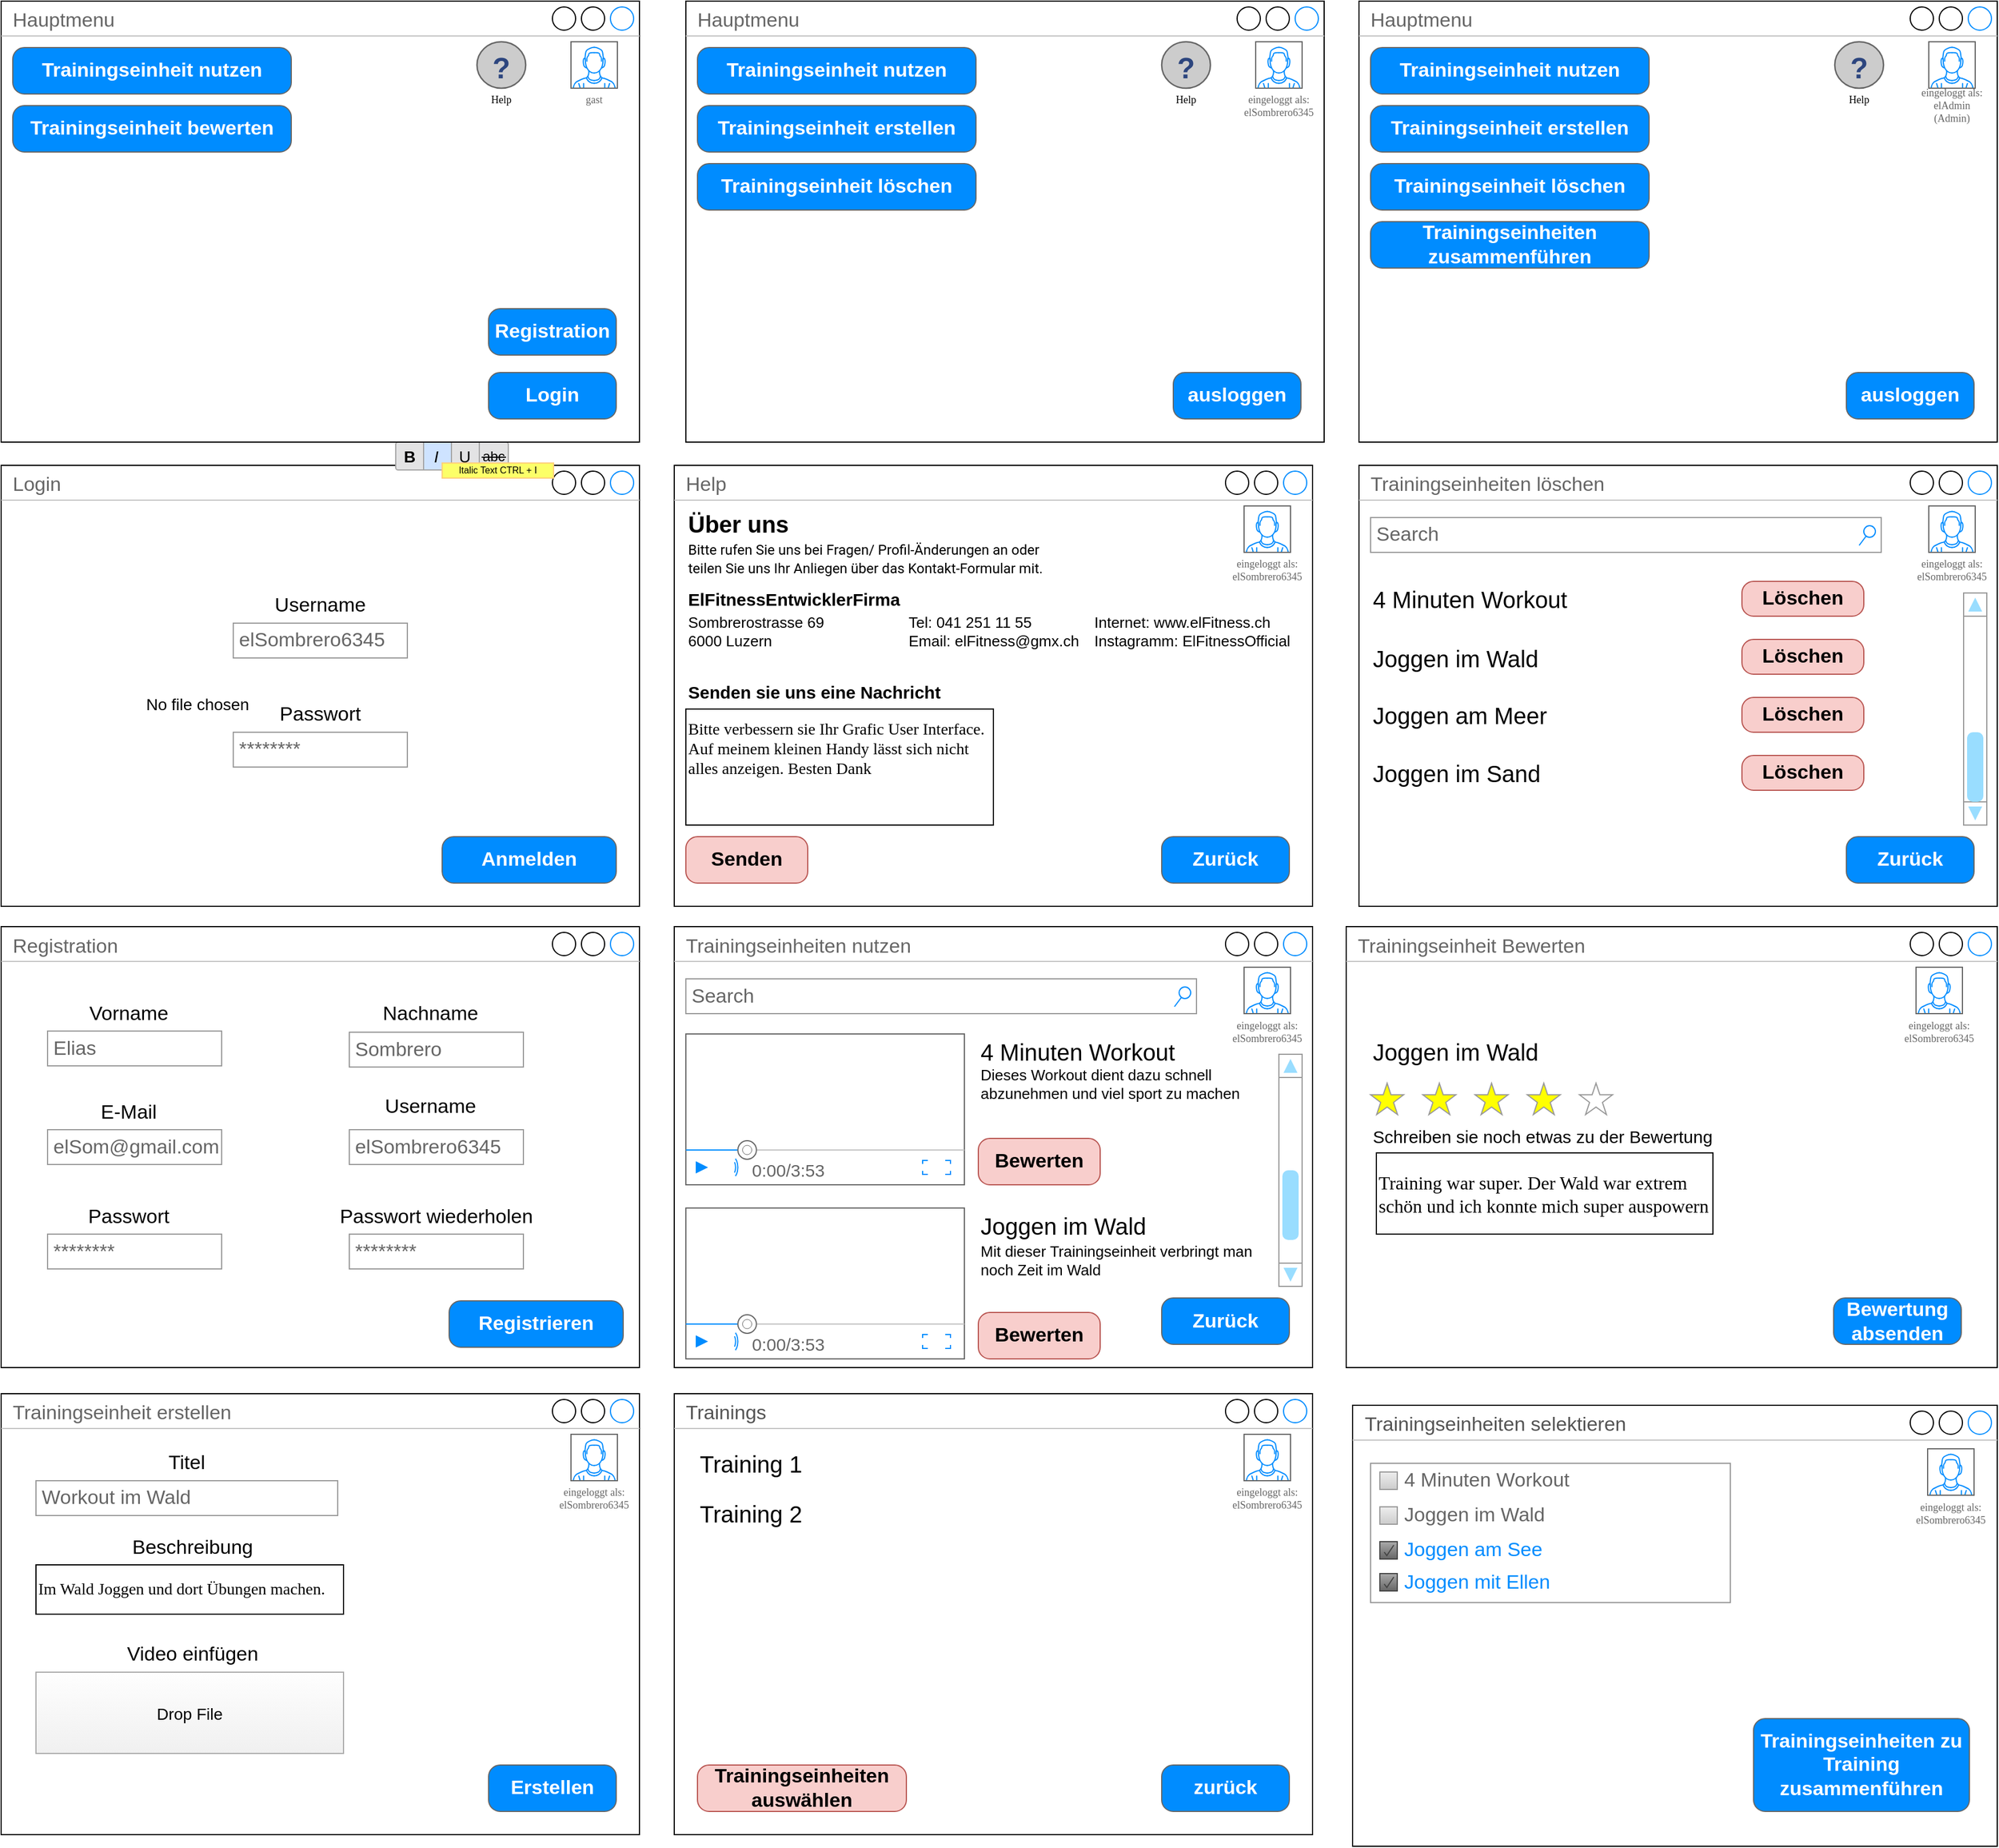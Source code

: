 <mxfile version="20.4.1" type="github">
  <diagram id="C5RBs43oDa-KdzZeNtuy" name="Page-1">
    <mxGraphModel dx="1673" dy="2103" grid="1" gridSize="10" guides="1" tooltips="1" connect="1" arrows="1" fold="1" page="1" pageScale="1" pageWidth="827" pageHeight="1169" math="0" shadow="0">
      <root>
        <mxCell id="WIyWlLk6GJQsqaUBKTNV-0" />
        <mxCell id="WIyWlLk6GJQsqaUBKTNV-1" parent="WIyWlLk6GJQsqaUBKTNV-0" />
        <mxCell id="7VaO58yIEFrL6GdO1eUj-7" value="Hauptmenu" style="strokeWidth=1;shadow=0;dashed=0;align=center;html=1;shape=mxgraph.mockup.containers.window;align=left;verticalAlign=top;spacingLeft=8;strokeColor2=#008cff;strokeColor3=#c4c4c4;fontColor=#666666;mainText=;fontSize=17;labelBackgroundColor=none;" parent="WIyWlLk6GJQsqaUBKTNV-1" vertex="1">
          <mxGeometry x="690" y="-1150" width="550" height="380" as="geometry" />
        </mxCell>
        <mxCell id="7VaO58yIEFrL6GdO1eUj-10" value="ausloggen" style="strokeWidth=1;shadow=0;dashed=0;align=center;html=1;shape=mxgraph.mockup.buttons.button;strokeColor=#666666;fontColor=#ffffff;mainText=;buttonStyle=round;fontSize=17;fontStyle=1;fillColor=#008cff;whiteSpace=wrap;" parent="WIyWlLk6GJQsqaUBKTNV-1" vertex="1">
          <mxGeometry x="1110" y="-830" width="110" height="40" as="geometry" />
        </mxCell>
        <mxCell id="7VaO58yIEFrL6GdO1eUj-12" value="Login" style="strokeWidth=1;shadow=0;dashed=0;align=center;html=1;shape=mxgraph.mockup.containers.window;align=left;verticalAlign=top;spacingLeft=8;strokeColor2=#008cff;strokeColor3=#c4c4c4;fontColor=#666666;mainText=;fontSize=17;labelBackgroundColor=none;" parent="WIyWlLk6GJQsqaUBKTNV-1" vertex="1">
          <mxGeometry x="100" y="-750" width="550" height="380" as="geometry" />
        </mxCell>
        <mxCell id="7VaO58yIEFrL6GdO1eUj-13" value="********" style="strokeWidth=1;shadow=0;dashed=0;align=center;html=1;shape=mxgraph.mockup.forms.pwField;strokeColor=#999999;mainText=;align=left;fontColor=#666666;fontSize=17;spacingLeft=3;" parent="WIyWlLk6GJQsqaUBKTNV-1" vertex="1">
          <mxGeometry x="300" y="-520" width="150" height="30" as="geometry" />
        </mxCell>
        <mxCell id="7VaO58yIEFrL6GdO1eUj-14" value="Anmelden" style="strokeWidth=1;shadow=0;dashed=0;align=center;html=1;shape=mxgraph.mockup.buttons.button;strokeColor=#666666;fontColor=#ffffff;mainText=;buttonStyle=round;fontSize=17;fontStyle=1;fillColor=#008cff;whiteSpace=wrap;" parent="WIyWlLk6GJQsqaUBKTNV-1" vertex="1">
          <mxGeometry x="480" y="-430" width="150" height="40" as="geometry" />
        </mxCell>
        <mxCell id="7VaO58yIEFrL6GdO1eUj-15" value="elSombrero6345" style="strokeWidth=1;shadow=0;dashed=0;align=center;html=1;shape=mxgraph.mockup.forms.pwField;strokeColor=#999999;mainText=;align=left;fontColor=#666666;fontSize=17;spacingLeft=3;" parent="WIyWlLk6GJQsqaUBKTNV-1" vertex="1">
          <mxGeometry x="300" y="-614" width="150" height="30" as="geometry" />
        </mxCell>
        <mxCell id="7VaO58yIEFrL6GdO1eUj-17" value="Username" style="text;html=1;strokeColor=none;fillColor=none;align=center;verticalAlign=middle;whiteSpace=wrap;rounded=0;labelBorderColor=none;fontSize=17;" parent="WIyWlLk6GJQsqaUBKTNV-1" vertex="1">
          <mxGeometry x="345" y="-644" width="60" height="30" as="geometry" />
        </mxCell>
        <mxCell id="7VaO58yIEFrL6GdO1eUj-18" value="Passwort" style="text;html=1;strokeColor=none;fillColor=none;align=center;verticalAlign=middle;whiteSpace=wrap;rounded=0;labelBorderColor=none;fontSize=17;" parent="WIyWlLk6GJQsqaUBKTNV-1" vertex="1">
          <mxGeometry x="345" y="-550" width="60" height="30" as="geometry" />
        </mxCell>
        <mxCell id="7VaO58yIEFrL6GdO1eUj-35" value="" style="verticalLabelPosition=bottom;shadow=0;dashed=0;align=center;html=1;verticalAlign=top;strokeWidth=1;shape=mxgraph.mockup.menus_and_buttons.font_style_selector_1;labelBackgroundColor=#0000FF;labelBorderColor=none;fontSize=17;fontColor=default;fillColor=default;" parent="WIyWlLk6GJQsqaUBKTNV-1" vertex="1">
          <mxGeometry x="440" y="-770" width="136" height="31" as="geometry" />
        </mxCell>
        <mxCell id="E5yHEnVOpl1G4EYSQThK-1" value="Registration" style="strokeWidth=1;shadow=0;dashed=0;align=center;html=1;shape=mxgraph.mockup.containers.window;align=left;verticalAlign=top;spacingLeft=8;strokeColor2=#008cff;strokeColor3=#c4c4c4;fontColor=#666666;mainText=;fontSize=17;labelBackgroundColor=none;" parent="WIyWlLk6GJQsqaUBKTNV-1" vertex="1">
          <mxGeometry x="100" y="-352.5" width="550" height="380" as="geometry" />
        </mxCell>
        <mxCell id="E5yHEnVOpl1G4EYSQThK-2" value="elSombrero6345" style="strokeWidth=1;shadow=0;dashed=0;align=center;html=1;shape=mxgraph.mockup.forms.pwField;strokeColor=#999999;mainText=;align=left;fontColor=#666666;fontSize=17;spacingLeft=3;" parent="WIyWlLk6GJQsqaUBKTNV-1" vertex="1">
          <mxGeometry x="400" y="-177.5" width="150" height="30" as="geometry" />
        </mxCell>
        <mxCell id="E5yHEnVOpl1G4EYSQThK-3" value="Username" style="text;html=1;strokeColor=none;fillColor=none;align=center;verticalAlign=middle;whiteSpace=wrap;rounded=0;labelBorderColor=none;fontSize=17;" parent="WIyWlLk6GJQsqaUBKTNV-1" vertex="1">
          <mxGeometry x="440" y="-212.5" width="60" height="30" as="geometry" />
        </mxCell>
        <mxCell id="E5yHEnVOpl1G4EYSQThK-4" value="Passwort" style="text;html=1;strokeColor=none;fillColor=none;align=center;verticalAlign=middle;whiteSpace=wrap;rounded=0;labelBorderColor=none;fontSize=17;" parent="WIyWlLk6GJQsqaUBKTNV-1" vertex="1">
          <mxGeometry x="180" y="-117.5" width="60" height="30" as="geometry" />
        </mxCell>
        <mxCell id="E5yHEnVOpl1G4EYSQThK-5" value="********" style="strokeWidth=1;shadow=0;dashed=0;align=center;html=1;shape=mxgraph.mockup.forms.pwField;strokeColor=#999999;mainText=;align=left;fontColor=#666666;fontSize=17;spacingLeft=3;" parent="WIyWlLk6GJQsqaUBKTNV-1" vertex="1">
          <mxGeometry x="400" y="-87.5" width="150" height="30" as="geometry" />
        </mxCell>
        <mxCell id="E5yHEnVOpl1G4EYSQThK-6" value="Passwort wiederholen" style="text;html=1;strokeColor=none;fillColor=none;align=center;verticalAlign=middle;whiteSpace=wrap;rounded=0;labelBorderColor=none;fontSize=17;" parent="WIyWlLk6GJQsqaUBKTNV-1" vertex="1">
          <mxGeometry x="390" y="-117.5" width="170" height="30" as="geometry" />
        </mxCell>
        <mxCell id="E5yHEnVOpl1G4EYSQThK-7" value="********" style="strokeWidth=1;shadow=0;dashed=0;align=center;html=1;shape=mxgraph.mockup.forms.pwField;strokeColor=#999999;mainText=;align=left;fontColor=#666666;fontSize=17;spacingLeft=3;" parent="WIyWlLk6GJQsqaUBKTNV-1" vertex="1">
          <mxGeometry x="140" y="-87.5" width="150" height="30" as="geometry" />
        </mxCell>
        <mxCell id="E5yHEnVOpl1G4EYSQThK-8" value="elSom@gmail.com" style="strokeWidth=1;shadow=0;dashed=0;align=center;html=1;shape=mxgraph.mockup.forms.pwField;strokeColor=#999999;mainText=;align=left;fontColor=#666666;fontSize=17;spacingLeft=3;" parent="WIyWlLk6GJQsqaUBKTNV-1" vertex="1">
          <mxGeometry x="140" y="-177.5" width="150" height="30" as="geometry" />
        </mxCell>
        <mxCell id="E5yHEnVOpl1G4EYSQThK-9" value="E-Mail" style="text;html=1;strokeColor=none;fillColor=none;align=center;verticalAlign=middle;whiteSpace=wrap;rounded=0;labelBorderColor=none;fontSize=17;" parent="WIyWlLk6GJQsqaUBKTNV-1" vertex="1">
          <mxGeometry x="180" y="-207.5" width="60" height="30" as="geometry" />
        </mxCell>
        <mxCell id="E5yHEnVOpl1G4EYSQThK-10" value="Sombrero" style="strokeWidth=1;shadow=0;dashed=0;align=center;html=1;shape=mxgraph.mockup.forms.pwField;strokeColor=#999999;mainText=;align=left;fontColor=#666666;fontSize=17;spacingLeft=3;" parent="WIyWlLk6GJQsqaUBKTNV-1" vertex="1">
          <mxGeometry x="400" y="-261.5" width="150" height="30" as="geometry" />
        </mxCell>
        <mxCell id="E5yHEnVOpl1G4EYSQThK-11" value="Elias" style="strokeWidth=1;shadow=0;dashed=0;align=center;html=1;shape=mxgraph.mockup.forms.pwField;strokeColor=#999999;mainText=;align=left;fontColor=#666666;fontSize=17;spacingLeft=3;" parent="WIyWlLk6GJQsqaUBKTNV-1" vertex="1">
          <mxGeometry x="140" y="-262.5" width="150" height="30" as="geometry" />
        </mxCell>
        <mxCell id="E5yHEnVOpl1G4EYSQThK-12" value="Vorname" style="text;html=1;strokeColor=none;fillColor=none;align=center;verticalAlign=middle;whiteSpace=wrap;rounded=0;labelBorderColor=none;fontSize=17;" parent="WIyWlLk6GJQsqaUBKTNV-1" vertex="1">
          <mxGeometry x="180" y="-292.5" width="60" height="30" as="geometry" />
        </mxCell>
        <mxCell id="E5yHEnVOpl1G4EYSQThK-13" value="Nachname" style="text;html=1;strokeColor=none;fillColor=none;align=center;verticalAlign=middle;whiteSpace=wrap;rounded=0;labelBorderColor=none;fontSize=17;" parent="WIyWlLk6GJQsqaUBKTNV-1" vertex="1">
          <mxGeometry x="440" y="-292.5" width="60" height="30" as="geometry" />
        </mxCell>
        <mxCell id="E5yHEnVOpl1G4EYSQThK-14" value="Registrieren" style="strokeWidth=1;shadow=0;dashed=0;align=center;html=1;shape=mxgraph.mockup.buttons.button;strokeColor=#666666;fontColor=#ffffff;mainText=;buttonStyle=round;fontSize=17;fontStyle=1;fillColor=#008cff;whiteSpace=wrap;" parent="WIyWlLk6GJQsqaUBKTNV-1" vertex="1">
          <mxGeometry x="486" y="-30" width="150" height="40" as="geometry" />
        </mxCell>
        <mxCell id="E5yHEnVOpl1G4EYSQThK-16" value="" style="verticalLabelPosition=bottom;shadow=0;dashed=0;align=center;html=1;verticalAlign=top;strokeWidth=1;shape=mxgraph.mockup.containers.userMale;strokeColor=#666666;strokeColor2=#008cff;" parent="WIyWlLk6GJQsqaUBKTNV-1" vertex="1">
          <mxGeometry x="1181" y="-1115" width="40" height="40" as="geometry" />
        </mxCell>
        <mxCell id="E5yHEnVOpl1G4EYSQThK-17" value="" style="verticalLabelPosition=bottom;shadow=0;dashed=0;align=center;html=1;verticalAlign=top;strokeWidth=1;shape=mxgraph.mockup.misc.help_icon;" parent="WIyWlLk6GJQsqaUBKTNV-1" vertex="1">
          <mxGeometry x="1100" y="-1115" width="42" height="40" as="geometry" />
        </mxCell>
        <mxCell id="E5yHEnVOpl1G4EYSQThK-18" value="&lt;span style=&quot;color: rgb(102, 102, 102); font-size: 9px; text-align: left;&quot;&gt;eingeloggt als:&lt;br&gt;elSombrero6345&lt;/span&gt;" style="text;html=1;strokeColor=none;fillColor=none;align=center;verticalAlign=middle;whiteSpace=wrap;rounded=0;labelBorderColor=none;fontSize=9;fontFamily=Verdana;" parent="WIyWlLk6GJQsqaUBKTNV-1" vertex="1">
          <mxGeometry x="1166" y="-1075" width="70" height="30" as="geometry" />
        </mxCell>
        <mxCell id="E5yHEnVOpl1G4EYSQThK-19" value="Trainingseinheit nutzen" style="strokeWidth=1;shadow=0;dashed=0;align=center;html=1;shape=mxgraph.mockup.buttons.button;strokeColor=#666666;fontColor=#ffffff;mainText=;buttonStyle=round;fontSize=17;fontStyle=1;fillColor=#008cff;whiteSpace=wrap;" parent="WIyWlLk6GJQsqaUBKTNV-1" vertex="1">
          <mxGeometry x="700" y="-1110" width="240" height="40" as="geometry" />
        </mxCell>
        <mxCell id="E5yHEnVOpl1G4EYSQThK-20" value="Trainingseinheit erstellen" style="strokeWidth=1;shadow=0;dashed=0;align=center;html=1;shape=mxgraph.mockup.buttons.button;strokeColor=#666666;fontColor=#ffffff;mainText=;buttonStyle=round;fontSize=17;fontStyle=1;fillColor=#008cff;whiteSpace=wrap;" parent="WIyWlLk6GJQsqaUBKTNV-1" vertex="1">
          <mxGeometry x="700" y="-1060" width="240" height="40" as="geometry" />
        </mxCell>
        <mxCell id="E5yHEnVOpl1G4EYSQThK-21" value="Hauptmenu" style="strokeWidth=1;shadow=0;dashed=0;align=center;html=1;shape=mxgraph.mockup.containers.window;align=left;verticalAlign=top;spacingLeft=8;strokeColor2=#008cff;strokeColor3=#c4c4c4;fontColor=#666666;mainText=;fontSize=17;labelBackgroundColor=none;" parent="WIyWlLk6GJQsqaUBKTNV-1" vertex="1">
          <mxGeometry x="100" y="-1150" width="550" height="380" as="geometry" />
        </mxCell>
        <mxCell id="E5yHEnVOpl1G4EYSQThK-22" value="Login" style="strokeWidth=1;shadow=0;dashed=0;align=center;html=1;shape=mxgraph.mockup.buttons.button;strokeColor=#666666;fontColor=#ffffff;mainText=;buttonStyle=round;fontSize=17;fontStyle=1;fillColor=#008cff;whiteSpace=wrap;" parent="WIyWlLk6GJQsqaUBKTNV-1" vertex="1">
          <mxGeometry x="520" y="-830" width="110" height="40" as="geometry" />
        </mxCell>
        <mxCell id="E5yHEnVOpl1G4EYSQThK-23" value="Registration" style="strokeWidth=1;shadow=0;dashed=0;align=center;html=1;shape=mxgraph.mockup.buttons.button;strokeColor=#666666;fontColor=#ffffff;mainText=;buttonStyle=round;fontSize=17;fontStyle=1;fillColor=#008cff;whiteSpace=wrap;" parent="WIyWlLk6GJQsqaUBKTNV-1" vertex="1">
          <mxGeometry x="520" y="-885" width="110" height="40" as="geometry" />
        </mxCell>
        <mxCell id="E5yHEnVOpl1G4EYSQThK-24" value="" style="verticalLabelPosition=bottom;shadow=0;dashed=0;align=center;html=1;verticalAlign=top;strokeWidth=1;shape=mxgraph.mockup.containers.userMale;strokeColor=#666666;strokeColor2=#008cff;" parent="WIyWlLk6GJQsqaUBKTNV-1" vertex="1">
          <mxGeometry x="591" y="-1115" width="40" height="40" as="geometry" />
        </mxCell>
        <mxCell id="E5yHEnVOpl1G4EYSQThK-25" value="" style="verticalLabelPosition=bottom;shadow=0;dashed=0;align=center;html=1;verticalAlign=top;strokeWidth=1;shape=mxgraph.mockup.misc.help_icon;" parent="WIyWlLk6GJQsqaUBKTNV-1" vertex="1">
          <mxGeometry x="510" y="-1115" width="42" height="40" as="geometry" />
        </mxCell>
        <mxCell id="E5yHEnVOpl1G4EYSQThK-26" value="&lt;div style=&quot;text-align: left;&quot;&gt;&lt;span style=&quot;background-color: initial;&quot;&gt;&lt;font color=&quot;#666666&quot;&gt;gast&lt;/font&gt;&lt;/span&gt;&lt;/div&gt;" style="text;html=1;strokeColor=none;fillColor=none;align=center;verticalAlign=middle;whiteSpace=wrap;rounded=0;labelBorderColor=none;fontSize=9;fontFamily=Verdana;" parent="WIyWlLk6GJQsqaUBKTNV-1" vertex="1">
          <mxGeometry x="576" y="-1080" width="70" height="30" as="geometry" />
        </mxCell>
        <mxCell id="E5yHEnVOpl1G4EYSQThK-27" value="Trainingseinheit nutzen" style="strokeWidth=1;shadow=0;dashed=0;align=center;html=1;shape=mxgraph.mockup.buttons.button;strokeColor=#666666;fontColor=#ffffff;mainText=;buttonStyle=round;fontSize=17;fontStyle=1;fillColor=#008cff;whiteSpace=wrap;" parent="WIyWlLk6GJQsqaUBKTNV-1" vertex="1">
          <mxGeometry x="110" y="-1110" width="240" height="40" as="geometry" />
        </mxCell>
        <mxCell id="E5yHEnVOpl1G4EYSQThK-30" value="Trainingseinheit bewerten" style="strokeWidth=1;shadow=0;dashed=0;align=center;html=1;shape=mxgraph.mockup.buttons.button;strokeColor=#666666;fontColor=#ffffff;mainText=;buttonStyle=round;fontSize=17;fontStyle=1;fillColor=#008cff;whiteSpace=wrap;" parent="WIyWlLk6GJQsqaUBKTNV-1" vertex="1">
          <mxGeometry x="110" y="-1060" width="240" height="40" as="geometry" />
        </mxCell>
        <mxCell id="E5yHEnVOpl1G4EYSQThK-31" value="Trainingseinheit löschen" style="strokeWidth=1;shadow=0;dashed=0;align=center;html=1;shape=mxgraph.mockup.buttons.button;strokeColor=#666666;fontColor=#ffffff;mainText=;buttonStyle=round;fontSize=17;fontStyle=1;fillColor=#008cff;whiteSpace=wrap;" parent="WIyWlLk6GJQsqaUBKTNV-1" vertex="1">
          <mxGeometry x="700" y="-1010" width="240" height="40" as="geometry" />
        </mxCell>
        <mxCell id="E5yHEnVOpl1G4EYSQThK-32" value="Help" style="text;html=1;strokeColor=none;fillColor=none;align=center;verticalAlign=middle;whiteSpace=wrap;rounded=0;labelBorderColor=none;fontSize=9;fontFamily=Verdana;" parent="WIyWlLk6GJQsqaUBKTNV-1" vertex="1">
          <mxGeometry x="496" y="-1080" width="70" height="30" as="geometry" />
        </mxCell>
        <mxCell id="E5yHEnVOpl1G4EYSQThK-33" value="Help" style="text;html=1;strokeColor=none;fillColor=none;align=center;verticalAlign=middle;whiteSpace=wrap;rounded=0;labelBorderColor=none;fontSize=9;fontFamily=Verdana;" parent="WIyWlLk6GJQsqaUBKTNV-1" vertex="1">
          <mxGeometry x="1086" y="-1080" width="70" height="30" as="geometry" />
        </mxCell>
        <mxCell id="E5yHEnVOpl1G4EYSQThK-36" value="Help" style="strokeWidth=1;shadow=0;dashed=0;align=center;html=1;shape=mxgraph.mockup.containers.window;align=left;verticalAlign=top;spacingLeft=8;strokeColor2=#008cff;strokeColor3=#c4c4c4;fontColor=#666666;mainText=;fontSize=17;labelBackgroundColor=none;" parent="WIyWlLk6GJQsqaUBKTNV-1" vertex="1">
          <mxGeometry x="680" y="-750" width="550" height="380" as="geometry" />
        </mxCell>
        <mxCell id="E5yHEnVOpl1G4EYSQThK-37" value="Zurück" style="strokeWidth=1;shadow=0;dashed=0;align=center;html=1;shape=mxgraph.mockup.buttons.button;strokeColor=#666666;fontColor=#ffffff;mainText=;buttonStyle=round;fontSize=17;fontStyle=1;fillColor=#008cff;whiteSpace=wrap;" parent="WIyWlLk6GJQsqaUBKTNV-1" vertex="1">
          <mxGeometry x="1100" y="-430" width="110" height="40" as="geometry" />
        </mxCell>
        <mxCell id="E5yHEnVOpl1G4EYSQThK-38" value="" style="verticalLabelPosition=bottom;shadow=0;dashed=0;align=center;html=1;verticalAlign=top;strokeWidth=1;shape=mxgraph.mockup.containers.userMale;strokeColor=#666666;strokeColor2=#008cff;" parent="WIyWlLk6GJQsqaUBKTNV-1" vertex="1">
          <mxGeometry x="1171" y="-715" width="40" height="40" as="geometry" />
        </mxCell>
        <mxCell id="E5yHEnVOpl1G4EYSQThK-40" value="&lt;span style=&quot;color: rgb(102, 102, 102); font-size: 9px; text-align: left;&quot;&gt;eingeloggt als:&lt;br&gt;elSombrero6345&lt;/span&gt;" style="text;html=1;strokeColor=none;fillColor=none;align=center;verticalAlign=middle;whiteSpace=wrap;rounded=0;labelBorderColor=none;fontSize=9;fontFamily=Verdana;" parent="WIyWlLk6GJQsqaUBKTNV-1" vertex="1">
          <mxGeometry x="1156" y="-675" width="70" height="30" as="geometry" />
        </mxCell>
        <mxCell id="E5yHEnVOpl1G4EYSQThK-46" value="Senden" style="strokeWidth=1;shadow=0;dashed=0;align=center;html=1;shape=mxgraph.mockup.buttons.button;strokeColor=#b85450;mainText=;buttonStyle=round;fontSize=17;fontStyle=1;fillColor=#f8cecc;whiteSpace=wrap;" parent="WIyWlLk6GJQsqaUBKTNV-1" vertex="1">
          <mxGeometry x="690" y="-430" width="105" height="40" as="geometry" />
        </mxCell>
        <mxCell id="E5yHEnVOpl1G4EYSQThK-47" value="Tel: 041 251 11 55" style="text;html=1;strokeColor=none;fillColor=none;align=left;verticalAlign=middle;whiteSpace=wrap;rounded=0;labelBorderColor=none;fontSize=13;" parent="WIyWlLk6GJQsqaUBKTNV-1" vertex="1">
          <mxGeometry x="880" y="-630" width="271" height="30" as="geometry" />
        </mxCell>
        <mxCell id="E5yHEnVOpl1G4EYSQThK-48" value="Internet: www.elFitness.ch" style="text;html=1;strokeColor=none;fillColor=none;align=left;verticalAlign=middle;whiteSpace=wrap;rounded=0;labelBorderColor=none;fontSize=13;" parent="WIyWlLk6GJQsqaUBKTNV-1" vertex="1">
          <mxGeometry x="1040" y="-630" width="154" height="30" as="geometry" />
        </mxCell>
        <mxCell id="E5yHEnVOpl1G4EYSQThK-54" value="Email: elFitness@gmx.ch" style="text;html=1;strokeColor=none;fillColor=none;align=left;verticalAlign=middle;whiteSpace=wrap;rounded=0;labelBorderColor=none;fontSize=13;" parent="WIyWlLk6GJQsqaUBKTNV-1" vertex="1">
          <mxGeometry x="880" y="-614" width="310" height="30" as="geometry" />
        </mxCell>
        <mxCell id="E5yHEnVOpl1G4EYSQThK-55" value="Instagramm: ElFitnessOfficial" style="text;html=1;strokeColor=none;fillColor=none;align=left;verticalAlign=middle;whiteSpace=wrap;rounded=0;labelBorderColor=none;fontSize=13;" parent="WIyWlLk6GJQsqaUBKTNV-1" vertex="1">
          <mxGeometry x="1040" y="-614" width="310" height="30" as="geometry" />
        </mxCell>
        <mxCell id="E5yHEnVOpl1G4EYSQThK-59" value="Sombrerostrasse 69" style="text;html=1;strokeColor=none;fillColor=none;align=left;verticalAlign=middle;whiteSpace=wrap;rounded=0;labelBorderColor=none;fontSize=13;" parent="WIyWlLk6GJQsqaUBKTNV-1" vertex="1">
          <mxGeometry x="690" y="-630" width="190" height="30" as="geometry" />
        </mxCell>
        <mxCell id="E5yHEnVOpl1G4EYSQThK-60" value="&lt;b style=&quot;font-size: 15px;&quot;&gt;ElFitnessEntwicklerFirma&lt;/b&gt;" style="text;html=1;strokeColor=none;fillColor=none;align=left;verticalAlign=middle;whiteSpace=wrap;rounded=0;labelBorderColor=none;fontSize=15;" parent="WIyWlLk6GJQsqaUBKTNV-1" vertex="1">
          <mxGeometry x="690" y="-650" width="200" height="30" as="geometry" />
        </mxCell>
        <mxCell id="E5yHEnVOpl1G4EYSQThK-61" value="6000 Luzern" style="text;html=1;strokeColor=none;fillColor=none;align=left;verticalAlign=middle;whiteSpace=wrap;rounded=0;labelBorderColor=none;fontSize=13;" parent="WIyWlLk6GJQsqaUBKTNV-1" vertex="1">
          <mxGeometry x="690" y="-614" width="190" height="30" as="geometry" />
        </mxCell>
        <mxCell id="E5yHEnVOpl1G4EYSQThK-64" value="&lt;b style=&quot;font-size: 20px;&quot;&gt;Über uns&lt;/b&gt;" style="text;html=1;strokeColor=none;fillColor=none;align=left;verticalAlign=middle;whiteSpace=wrap;rounded=0;labelBorderColor=none;fontSize=20;" parent="WIyWlLk6GJQsqaUBKTNV-1" vertex="1">
          <mxGeometry x="690" y="-715" width="200" height="30" as="geometry" />
        </mxCell>
        <mxCell id="E5yHEnVOpl1G4EYSQThK-65" value="&lt;span style=&quot;font-family: Roboto, sans-serif; font-size: 12px; background-color: rgb(255, 255, 255);&quot;&gt;Bitte rufen Sie uns bei Fragen/ Profil-Änderungen an oder teilen Sie uns Ihr Anliegen über das Kontakt-Formular mit.&lt;/span&gt;" style="text;html=1;strokeColor=none;fillColor=none;align=left;verticalAlign=middle;whiteSpace=wrap;rounded=0;labelBorderColor=none;fontSize=13;" parent="WIyWlLk6GJQsqaUBKTNV-1" vertex="1">
          <mxGeometry x="690" y="-685" width="310" height="30" as="geometry" />
        </mxCell>
        <mxCell id="E5yHEnVOpl1G4EYSQThK-66" value="&lt;p style=&quot;font-size: 14px;&quot;&gt;Bitte verbessern sie Ihr Grafic User Interface. Auf meinem kleinen Handy lässt sich nicht alles anzeigen. Besten Dank&lt;/p&gt;&lt;p style=&quot;font-size: 14px;&quot;&gt;&lt;br&gt;&lt;/p&gt;" style="rounded=0;whiteSpace=wrap;html=1;fontFamily=Verdana;fontSize=20;align=left;" parent="WIyWlLk6GJQsqaUBKTNV-1" vertex="1">
          <mxGeometry x="690" y="-540" width="265" height="100" as="geometry" />
        </mxCell>
        <mxCell id="E5yHEnVOpl1G4EYSQThK-67" value="&lt;b style=&quot;font-size: 15px;&quot;&gt;Senden sie uns eine Nachricht&lt;/b&gt;" style="text;html=1;strokeColor=none;fillColor=none;align=left;verticalAlign=middle;whiteSpace=wrap;rounded=0;labelBorderColor=none;fontSize=15;" parent="WIyWlLk6GJQsqaUBKTNV-1" vertex="1">
          <mxGeometry x="690" y="-570" width="220" height="30" as="geometry" />
        </mxCell>
        <mxCell id="UELcHL7BnHZ7wptFAvBW-0" value="Hauptmenu" style="strokeWidth=1;shadow=0;dashed=0;align=center;html=1;shape=mxgraph.mockup.containers.window;align=left;verticalAlign=top;spacingLeft=8;strokeColor2=#008cff;strokeColor3=#c4c4c4;fontColor=#666666;mainText=;fontSize=17;labelBackgroundColor=none;" parent="WIyWlLk6GJQsqaUBKTNV-1" vertex="1">
          <mxGeometry x="1270" y="-1150" width="550" height="380" as="geometry" />
        </mxCell>
        <mxCell id="UELcHL7BnHZ7wptFAvBW-1" value="ausloggen" style="strokeWidth=1;shadow=0;dashed=0;align=center;html=1;shape=mxgraph.mockup.buttons.button;strokeColor=#666666;fontColor=#ffffff;mainText=;buttonStyle=round;fontSize=17;fontStyle=1;fillColor=#008cff;whiteSpace=wrap;" parent="WIyWlLk6GJQsqaUBKTNV-1" vertex="1">
          <mxGeometry x="1690" y="-830" width="110" height="40" as="geometry" />
        </mxCell>
        <mxCell id="UELcHL7BnHZ7wptFAvBW-2" value="" style="verticalLabelPosition=bottom;shadow=0;dashed=0;align=center;html=1;verticalAlign=top;strokeWidth=1;shape=mxgraph.mockup.containers.userMale;strokeColor=#666666;strokeColor2=#008cff;" parent="WIyWlLk6GJQsqaUBKTNV-1" vertex="1">
          <mxGeometry x="1761" y="-1115" width="40" height="40" as="geometry" />
        </mxCell>
        <mxCell id="UELcHL7BnHZ7wptFAvBW-3" value="" style="verticalLabelPosition=bottom;shadow=0;dashed=0;align=center;html=1;verticalAlign=top;strokeWidth=1;shape=mxgraph.mockup.misc.help_icon;" parent="WIyWlLk6GJQsqaUBKTNV-1" vertex="1">
          <mxGeometry x="1680" y="-1115" width="42" height="40" as="geometry" />
        </mxCell>
        <mxCell id="UELcHL7BnHZ7wptFAvBW-4" value="&lt;span style=&quot;color: rgb(102, 102, 102); font-size: 9px; text-align: left;&quot;&gt;eingeloggt als:&lt;br&gt;elAdmin&lt;br&gt;(Admin)&lt;br&gt;&lt;/span&gt;" style="text;html=1;strokeColor=none;fillColor=none;align=center;verticalAlign=middle;whiteSpace=wrap;rounded=0;labelBorderColor=none;fontSize=9;fontFamily=Verdana;" parent="WIyWlLk6GJQsqaUBKTNV-1" vertex="1">
          <mxGeometry x="1746" y="-1075" width="70" height="30" as="geometry" />
        </mxCell>
        <mxCell id="UELcHL7BnHZ7wptFAvBW-5" value="Trainingseinheit nutzen" style="strokeWidth=1;shadow=0;dashed=0;align=center;html=1;shape=mxgraph.mockup.buttons.button;strokeColor=#666666;fontColor=#ffffff;mainText=;buttonStyle=round;fontSize=17;fontStyle=1;fillColor=#008cff;whiteSpace=wrap;" parent="WIyWlLk6GJQsqaUBKTNV-1" vertex="1">
          <mxGeometry x="1280" y="-1110" width="240" height="40" as="geometry" />
        </mxCell>
        <mxCell id="UELcHL7BnHZ7wptFAvBW-6" value="Trainingseinheit erstellen" style="strokeWidth=1;shadow=0;dashed=0;align=center;html=1;shape=mxgraph.mockup.buttons.button;strokeColor=#666666;fontColor=#ffffff;mainText=;buttonStyle=round;fontSize=17;fontStyle=1;fillColor=#008cff;whiteSpace=wrap;" parent="WIyWlLk6GJQsqaUBKTNV-1" vertex="1">
          <mxGeometry x="1280" y="-1060" width="240" height="40" as="geometry" />
        </mxCell>
        <mxCell id="UELcHL7BnHZ7wptFAvBW-8" value="Trainingseinheit löschen" style="strokeWidth=1;shadow=0;dashed=0;align=center;html=1;shape=mxgraph.mockup.buttons.button;strokeColor=#666666;fontColor=#ffffff;mainText=;buttonStyle=round;fontSize=17;fontStyle=1;fillColor=#008cff;whiteSpace=wrap;" parent="WIyWlLk6GJQsqaUBKTNV-1" vertex="1">
          <mxGeometry x="1280" y="-1010" width="240" height="40" as="geometry" />
        </mxCell>
        <mxCell id="UELcHL7BnHZ7wptFAvBW-9" value="Help" style="text;html=1;strokeColor=none;fillColor=none;align=center;verticalAlign=middle;whiteSpace=wrap;rounded=0;labelBorderColor=none;fontSize=9;fontFamily=Verdana;" parent="WIyWlLk6GJQsqaUBKTNV-1" vertex="1">
          <mxGeometry x="1666" y="-1080" width="70" height="30" as="geometry" />
        </mxCell>
        <mxCell id="UELcHL7BnHZ7wptFAvBW-11" value="Trainingseinheiten zusammenführen" style="strokeWidth=1;shadow=0;dashed=0;align=center;html=1;shape=mxgraph.mockup.buttons.button;strokeColor=#666666;fontColor=#ffffff;mainText=;buttonStyle=round;fontSize=17;fontStyle=1;fillColor=#008cff;whiteSpace=wrap;" parent="WIyWlLk6GJQsqaUBKTNV-1" vertex="1">
          <mxGeometry x="1280" y="-960" width="240" height="40" as="geometry" />
        </mxCell>
        <mxCell id="bzcMuqbRZehH2Y1xTKyv-30" value="Trainingseinheiten nutzen" style="strokeWidth=1;shadow=0;dashed=0;align=center;html=1;shape=mxgraph.mockup.containers.window;align=left;verticalAlign=top;spacingLeft=8;strokeColor2=#008cff;strokeColor3=#c4c4c4;fontColor=#666666;mainText=;fontSize=17;labelBackgroundColor=none;" parent="WIyWlLk6GJQsqaUBKTNV-1" vertex="1">
          <mxGeometry x="680" y="-352.5" width="550" height="380" as="geometry" />
        </mxCell>
        <mxCell id="bzcMuqbRZehH2Y1xTKyv-31" value="Zurück" style="strokeWidth=1;shadow=0;dashed=0;align=center;html=1;shape=mxgraph.mockup.buttons.button;strokeColor=#666666;fontColor=#ffffff;mainText=;buttonStyle=round;fontSize=17;fontStyle=1;fillColor=#008cff;whiteSpace=wrap;" parent="WIyWlLk6GJQsqaUBKTNV-1" vertex="1">
          <mxGeometry x="1100" y="-32.5" width="110" height="40" as="geometry" />
        </mxCell>
        <mxCell id="bzcMuqbRZehH2Y1xTKyv-32" value="" style="verticalLabelPosition=bottom;shadow=0;dashed=0;align=center;html=1;verticalAlign=top;strokeWidth=1;shape=mxgraph.mockup.containers.userMale;strokeColor=#666666;strokeColor2=#008cff;" parent="WIyWlLk6GJQsqaUBKTNV-1" vertex="1">
          <mxGeometry x="1171" y="-317.5" width="40" height="40" as="geometry" />
        </mxCell>
        <mxCell id="bzcMuqbRZehH2Y1xTKyv-33" value="&lt;span style=&quot;color: rgb(102, 102, 102); font-size: 9px; text-align: left;&quot;&gt;eingeloggt als:&lt;br&gt;elSombrero6345&lt;/span&gt;" style="text;html=1;strokeColor=none;fillColor=none;align=center;verticalAlign=middle;whiteSpace=wrap;rounded=0;labelBorderColor=none;fontSize=9;fontFamily=Verdana;" parent="WIyWlLk6GJQsqaUBKTNV-1" vertex="1">
          <mxGeometry x="1156" y="-277.5" width="70" height="30" as="geometry" />
        </mxCell>
        <mxCell id="bzcMuqbRZehH2Y1xTKyv-45" value="" style="verticalLabelPosition=bottom;shadow=0;dashed=0;align=center;html=1;verticalAlign=top;strokeWidth=1;shape=mxgraph.mockup.containers.videoPlayer;strokeColor=#666666;strokeColor2=#008cff;strokeColor3=#c4c4c4;textColor=#666666;fillColor2=#008cff;barHeight=30;barPos=20;" parent="WIyWlLk6GJQsqaUBKTNV-1" vertex="1">
          <mxGeometry x="690" y="-260" width="240" height="130" as="geometry" />
        </mxCell>
        <mxCell id="bzcMuqbRZehH2Y1xTKyv-46" value="Search" style="strokeWidth=1;shadow=0;dashed=0;align=center;html=1;shape=mxgraph.mockup.forms.searchBox;strokeColor=#999999;mainText=;strokeColor2=#008cff;fontColor=#666666;fontSize=17;align=left;spacingLeft=3;" parent="WIyWlLk6GJQsqaUBKTNV-1" vertex="1">
          <mxGeometry x="690" y="-307.5" width="440" height="30" as="geometry" />
        </mxCell>
        <mxCell id="bzcMuqbRZehH2Y1xTKyv-47" value="Joggen im Wald" style="text;html=1;strokeColor=none;fillColor=none;align=left;verticalAlign=middle;whiteSpace=wrap;rounded=0;labelBorderColor=none;fontSize=20;" parent="WIyWlLk6GJQsqaUBKTNV-1" vertex="1">
          <mxGeometry x="942" y="-110" width="200" height="30" as="geometry" />
        </mxCell>
        <mxCell id="bzcMuqbRZehH2Y1xTKyv-50" value="4 Minuten Workout" style="text;html=1;strokeColor=none;fillColor=none;align=left;verticalAlign=middle;whiteSpace=wrap;rounded=0;labelBorderColor=none;fontSize=20;" parent="WIyWlLk6GJQsqaUBKTNV-1" vertex="1">
          <mxGeometry x="942" y="-260" width="200" height="30" as="geometry" />
        </mxCell>
        <mxCell id="bzcMuqbRZehH2Y1xTKyv-53" value="" style="verticalLabelPosition=bottom;shadow=0;dashed=0;align=center;html=1;verticalAlign=top;strokeWidth=1;shape=mxgraph.mockup.containers.videoPlayer;strokeColor=#666666;strokeColor2=#008cff;strokeColor3=#c4c4c4;textColor=#666666;fillColor2=#008cff;barHeight=30;barPos=20;" parent="WIyWlLk6GJQsqaUBKTNV-1" vertex="1">
          <mxGeometry x="690" y="-110" width="240" height="130" as="geometry" />
        </mxCell>
        <mxCell id="bzcMuqbRZehH2Y1xTKyv-54" value="&lt;div&gt;Dieses Workout dient dazu schnell&lt;/div&gt;&lt;div&gt;abzunehmen und viel sport zu machen&lt;br&gt;&lt;/div&gt;" style="text;html=1;strokeColor=none;fillColor=none;align=left;verticalAlign=middle;whiteSpace=wrap;rounded=0;labelBorderColor=none;fontSize=13;" parent="WIyWlLk6GJQsqaUBKTNV-1" vertex="1">
          <mxGeometry x="942" y="-232.5" width="310" height="30" as="geometry" />
        </mxCell>
        <mxCell id="bzcMuqbRZehH2Y1xTKyv-55" value="Bewerten" style="strokeWidth=1;shadow=0;dashed=0;align=center;html=1;shape=mxgraph.mockup.buttons.button;strokeColor=#b85450;mainText=;buttonStyle=round;fontSize=17;fontStyle=1;fillColor=#f8cecc;whiteSpace=wrap;" parent="WIyWlLk6GJQsqaUBKTNV-1" vertex="1">
          <mxGeometry x="942" y="-20" width="105" height="40" as="geometry" />
        </mxCell>
        <mxCell id="bzcMuqbRZehH2Y1xTKyv-56" value="Bewerten" style="strokeWidth=1;shadow=0;dashed=0;align=center;html=1;shape=mxgraph.mockup.buttons.button;strokeColor=#b85450;mainText=;buttonStyle=round;fontSize=17;fontStyle=1;fillColor=#f8cecc;whiteSpace=wrap;" parent="WIyWlLk6GJQsqaUBKTNV-1" vertex="1">
          <mxGeometry x="942" y="-170" width="105" height="40" as="geometry" />
        </mxCell>
        <mxCell id="bzcMuqbRZehH2Y1xTKyv-57" value="&lt;div&gt;Mit dieser Trainingseinheit verbringt man &lt;br&gt;&lt;/div&gt;&lt;div&gt;noch Zeit im Wald&lt;br&gt;&lt;/div&gt;" style="text;html=1;strokeColor=none;fillColor=none;align=left;verticalAlign=middle;whiteSpace=wrap;rounded=0;labelBorderColor=none;fontSize=13;" parent="WIyWlLk6GJQsqaUBKTNV-1" vertex="1">
          <mxGeometry x="942" y="-80" width="310" height="30" as="geometry" />
        </mxCell>
        <mxCell id="bzcMuqbRZehH2Y1xTKyv-58" value="" style="verticalLabelPosition=bottom;shadow=0;dashed=0;align=center;html=1;verticalAlign=top;strokeWidth=1;shape=mxgraph.mockup.forms.splitter;strokeColor=#999999;direction=north;" parent="WIyWlLk6GJQsqaUBKTNV-1" vertex="1">
          <mxGeometry x="1210" y="-235" width="10" height="185" as="geometry" />
        </mxCell>
        <mxCell id="bzcMuqbRZehH2Y1xTKyv-59" value="" style="verticalLabelPosition=bottom;shadow=0;dashed=0;align=center;html=1;verticalAlign=top;strokeWidth=1;shape=mxgraph.mockup.navigation.scrollBar;strokeColor=#999999;barPos=20;fillColor2=#99ddff;strokeColor2=none;direction=north;" parent="WIyWlLk6GJQsqaUBKTNV-1" vertex="1">
          <mxGeometry x="1201" y="-242.5" width="20" height="200" as="geometry" />
        </mxCell>
        <mxCell id="bzcMuqbRZehH2Y1xTKyv-60" value="Trainingseinheit Bewerten" style="strokeWidth=1;shadow=0;dashed=0;align=center;html=1;shape=mxgraph.mockup.containers.window;align=left;verticalAlign=top;spacingLeft=8;strokeColor2=#008cff;strokeColor3=#c4c4c4;fontColor=#666666;mainText=;fontSize=17;labelBackgroundColor=none;" parent="WIyWlLk6GJQsqaUBKTNV-1" vertex="1">
          <mxGeometry x="1259" y="-352.5" width="561" height="380" as="geometry" />
        </mxCell>
        <mxCell id="bzcMuqbRZehH2Y1xTKyv-61" value="Bewertung absenden" style="strokeWidth=1;shadow=0;dashed=0;align=center;html=1;shape=mxgraph.mockup.buttons.button;strokeColor=#666666;fontColor=#ffffff;mainText=;buttonStyle=round;fontSize=17;fontStyle=1;fillColor=#008cff;whiteSpace=wrap;" parent="WIyWlLk6GJQsqaUBKTNV-1" vertex="1">
          <mxGeometry x="1679" y="-32.5" width="110" height="40" as="geometry" />
        </mxCell>
        <mxCell id="bzcMuqbRZehH2Y1xTKyv-62" value="" style="verticalLabelPosition=bottom;shadow=0;dashed=0;align=center;html=1;verticalAlign=top;strokeWidth=1;shape=mxgraph.mockup.containers.userMale;strokeColor=#666666;strokeColor2=#008cff;" parent="WIyWlLk6GJQsqaUBKTNV-1" vertex="1">
          <mxGeometry x="1750" y="-317.5" width="40" height="40" as="geometry" />
        </mxCell>
        <mxCell id="bzcMuqbRZehH2Y1xTKyv-63" value="&lt;span style=&quot;color: rgb(102, 102, 102); font-size: 9px; text-align: left;&quot;&gt;eingeloggt als:&lt;br&gt;elSombrero6345&lt;/span&gt;" style="text;html=1;strokeColor=none;fillColor=none;align=center;verticalAlign=middle;whiteSpace=wrap;rounded=0;labelBorderColor=none;fontSize=9;fontFamily=Verdana;" parent="WIyWlLk6GJQsqaUBKTNV-1" vertex="1">
          <mxGeometry x="1735" y="-277.5" width="70" height="30" as="geometry" />
        </mxCell>
        <mxCell id="bzcMuqbRZehH2Y1xTKyv-75" value="Training war super. Der Wald war extrem schön und ich konnte mich super auspowern" style="rounded=0;whiteSpace=wrap;html=1;fontFamily=Verdana;fontSize=16;align=left;" parent="WIyWlLk6GJQsqaUBKTNV-1" vertex="1">
          <mxGeometry x="1285" y="-157.5" width="290" height="70" as="geometry" />
        </mxCell>
        <mxCell id="bzcMuqbRZehH2Y1xTKyv-76" value="Schreiben sie noch etwas zu der Bewertung" style="text;html=1;strokeColor=none;fillColor=none;align=left;verticalAlign=middle;whiteSpace=wrap;rounded=0;labelBorderColor=none;fontSize=15;" parent="WIyWlLk6GJQsqaUBKTNV-1" vertex="1">
          <mxGeometry x="1280" y="-187.5" width="300" height="30" as="geometry" />
        </mxCell>
        <mxCell id="L3eeCzYsv-ehNSvi8Wz--0" value="" style="verticalLabelPosition=bottom;shadow=0;dashed=0;align=center;html=1;verticalAlign=top;strokeWidth=1;shape=mxgraph.mockup.misc.rating;strokeColor=#999999;fillColor=#ffff00;emptyFillColor=#ffffff;grade=4;ratingScale=5;ratingStyle=star;" vertex="1" parent="WIyWlLk6GJQsqaUBKTNV-1">
          <mxGeometry x="1280" y="-217.5" width="225" height="30" as="geometry" />
        </mxCell>
        <mxCell id="L3eeCzYsv-ehNSvi8Wz--2" value="Joggen im Wald" style="text;html=1;strokeColor=none;fillColor=none;align=left;verticalAlign=middle;whiteSpace=wrap;rounded=0;labelBorderColor=none;fontSize=20;" vertex="1" parent="WIyWlLk6GJQsqaUBKTNV-1">
          <mxGeometry x="1280" y="-260" width="200" height="30" as="geometry" />
        </mxCell>
        <mxCell id="L3eeCzYsv-ehNSvi8Wz--3" value="Trainingseinheiten löschen" style="strokeWidth=1;shadow=0;dashed=0;align=center;html=1;shape=mxgraph.mockup.containers.window;align=left;verticalAlign=top;spacingLeft=8;strokeColor2=#008cff;strokeColor3=#c4c4c4;fontColor=#666666;mainText=;fontSize=17;labelBackgroundColor=none;" vertex="1" parent="WIyWlLk6GJQsqaUBKTNV-1">
          <mxGeometry x="1270" y="-750" width="550" height="380" as="geometry" />
        </mxCell>
        <mxCell id="L3eeCzYsv-ehNSvi8Wz--4" value="Zurück" style="strokeWidth=1;shadow=0;dashed=0;align=center;html=1;shape=mxgraph.mockup.buttons.button;strokeColor=#666666;fontColor=#ffffff;mainText=;buttonStyle=round;fontSize=17;fontStyle=1;fillColor=#008cff;whiteSpace=wrap;" vertex="1" parent="WIyWlLk6GJQsqaUBKTNV-1">
          <mxGeometry x="1690" y="-430" width="110" height="40" as="geometry" />
        </mxCell>
        <mxCell id="L3eeCzYsv-ehNSvi8Wz--5" value="" style="verticalLabelPosition=bottom;shadow=0;dashed=0;align=center;html=1;verticalAlign=top;strokeWidth=1;shape=mxgraph.mockup.containers.userMale;strokeColor=#666666;strokeColor2=#008cff;" vertex="1" parent="WIyWlLk6GJQsqaUBKTNV-1">
          <mxGeometry x="1761" y="-715" width="40" height="40" as="geometry" />
        </mxCell>
        <mxCell id="L3eeCzYsv-ehNSvi8Wz--6" value="&lt;span style=&quot;color: rgb(102, 102, 102); font-size: 9px; text-align: left;&quot;&gt;eingeloggt als:&lt;br&gt;elSombrero6345&lt;/span&gt;" style="text;html=1;strokeColor=none;fillColor=none;align=center;verticalAlign=middle;whiteSpace=wrap;rounded=0;labelBorderColor=none;fontSize=9;fontFamily=Verdana;" vertex="1" parent="WIyWlLk6GJQsqaUBKTNV-1">
          <mxGeometry x="1746" y="-675" width="70" height="30" as="geometry" />
        </mxCell>
        <mxCell id="L3eeCzYsv-ehNSvi8Wz--9" value="4 Minuten Workout" style="text;html=1;strokeColor=none;fillColor=none;align=left;verticalAlign=middle;whiteSpace=wrap;rounded=0;labelBorderColor=none;fontSize=20;" vertex="1" parent="WIyWlLk6GJQsqaUBKTNV-1">
          <mxGeometry x="1280" y="-650" width="200" height="30" as="geometry" />
        </mxCell>
        <mxCell id="L3eeCzYsv-ehNSvi8Wz--14" value="" style="verticalLabelPosition=bottom;shadow=0;dashed=0;align=center;html=1;verticalAlign=top;strokeWidth=1;shape=mxgraph.mockup.forms.splitter;strokeColor=#999999;direction=north;" vertex="1" parent="WIyWlLk6GJQsqaUBKTNV-1">
          <mxGeometry x="1800" y="-632.5" width="10" height="185" as="geometry" />
        </mxCell>
        <mxCell id="L3eeCzYsv-ehNSvi8Wz--15" value="" style="verticalLabelPosition=bottom;shadow=0;dashed=0;align=center;html=1;verticalAlign=top;strokeWidth=1;shape=mxgraph.mockup.navigation.scrollBar;strokeColor=#999999;barPos=0;fillColor2=#99ddff;strokeColor2=none;direction=north;" vertex="1" parent="WIyWlLk6GJQsqaUBKTNV-1">
          <mxGeometry x="1791" y="-640" width="20" height="200" as="geometry" />
        </mxCell>
        <mxCell id="L3eeCzYsv-ehNSvi8Wz--23" value="Search" style="strokeWidth=1;shadow=0;dashed=0;align=center;html=1;shape=mxgraph.mockup.forms.searchBox;strokeColor=#999999;mainText=;strokeColor2=#008cff;fontColor=#666666;fontSize=17;align=left;spacingLeft=3;" vertex="1" parent="WIyWlLk6GJQsqaUBKTNV-1">
          <mxGeometry x="1280" y="-705" width="440" height="30" as="geometry" />
        </mxCell>
        <mxCell id="L3eeCzYsv-ehNSvi8Wz--24" value="Joggen im Wald" style="text;html=1;strokeColor=none;fillColor=none;align=left;verticalAlign=middle;whiteSpace=wrap;rounded=0;labelBorderColor=none;fontSize=20;" vertex="1" parent="WIyWlLk6GJQsqaUBKTNV-1">
          <mxGeometry x="1280" y="-599" width="200" height="30" as="geometry" />
        </mxCell>
        <mxCell id="L3eeCzYsv-ehNSvi8Wz--25" value="Joggen am Meer" style="text;html=1;strokeColor=none;fillColor=none;align=left;verticalAlign=middle;whiteSpace=wrap;rounded=0;labelBorderColor=none;fontSize=20;" vertex="1" parent="WIyWlLk6GJQsqaUBKTNV-1">
          <mxGeometry x="1280" y="-550" width="200" height="30" as="geometry" />
        </mxCell>
        <mxCell id="L3eeCzYsv-ehNSvi8Wz--26" value="Joggen im Sand" style="text;html=1;strokeColor=none;fillColor=none;align=left;verticalAlign=middle;whiteSpace=wrap;rounded=0;labelBorderColor=none;fontSize=20;" vertex="1" parent="WIyWlLk6GJQsqaUBKTNV-1">
          <mxGeometry x="1280" y="-500" width="200" height="30" as="geometry" />
        </mxCell>
        <mxCell id="L3eeCzYsv-ehNSvi8Wz--30" value="Löschen" style="strokeWidth=1;shadow=0;dashed=0;align=center;html=1;shape=mxgraph.mockup.buttons.button;strokeColor=#b85450;mainText=;buttonStyle=round;fontSize=17;fontStyle=1;fillColor=#f8cecc;whiteSpace=wrap;" vertex="1" parent="WIyWlLk6GJQsqaUBKTNV-1">
          <mxGeometry x="1600" y="-650" width="105" height="30" as="geometry" />
        </mxCell>
        <mxCell id="L3eeCzYsv-ehNSvi8Wz--38" value="Löschen" style="strokeWidth=1;shadow=0;dashed=0;align=center;html=1;shape=mxgraph.mockup.buttons.button;strokeColor=#b85450;mainText=;buttonStyle=round;fontSize=17;fontStyle=1;fillColor=#f8cecc;whiteSpace=wrap;" vertex="1" parent="WIyWlLk6GJQsqaUBKTNV-1">
          <mxGeometry x="1600" y="-600" width="105" height="30" as="geometry" />
        </mxCell>
        <mxCell id="L3eeCzYsv-ehNSvi8Wz--39" value="Löschen" style="strokeWidth=1;shadow=0;dashed=0;align=center;html=1;shape=mxgraph.mockup.buttons.button;strokeColor=#b85450;mainText=;buttonStyle=round;fontSize=17;fontStyle=1;fillColor=#f8cecc;whiteSpace=wrap;" vertex="1" parent="WIyWlLk6GJQsqaUBKTNV-1">
          <mxGeometry x="1600" y="-550" width="105" height="30" as="geometry" />
        </mxCell>
        <mxCell id="L3eeCzYsv-ehNSvi8Wz--40" value="Löschen" style="strokeWidth=1;shadow=0;dashed=0;align=center;html=1;shape=mxgraph.mockup.buttons.button;strokeColor=#b85450;mainText=;buttonStyle=round;fontSize=17;fontStyle=1;fillColor=#f8cecc;whiteSpace=wrap;" vertex="1" parent="WIyWlLk6GJQsqaUBKTNV-1">
          <mxGeometry x="1600" y="-500" width="105" height="30" as="geometry" />
        </mxCell>
        <mxCell id="L3eeCzYsv-ehNSvi8Wz--41" value="Trainingseinheit erstellen" style="strokeWidth=1;shadow=0;dashed=0;align=center;html=1;shape=mxgraph.mockup.containers.window;align=left;verticalAlign=top;spacingLeft=8;strokeColor2=#008cff;strokeColor3=#c4c4c4;fontColor=#666666;mainText=;fontSize=17;labelBackgroundColor=none;" vertex="1" parent="WIyWlLk6GJQsqaUBKTNV-1">
          <mxGeometry x="100" y="50" width="550" height="380" as="geometry" />
        </mxCell>
        <mxCell id="L3eeCzYsv-ehNSvi8Wz--42" value="Erstellen" style="strokeWidth=1;shadow=0;dashed=0;align=center;html=1;shape=mxgraph.mockup.buttons.button;strokeColor=#666666;fontColor=#ffffff;mainText=;buttonStyle=round;fontSize=17;fontStyle=1;fillColor=#008cff;whiteSpace=wrap;" vertex="1" parent="WIyWlLk6GJQsqaUBKTNV-1">
          <mxGeometry x="520" y="370" width="110" height="40" as="geometry" />
        </mxCell>
        <mxCell id="L3eeCzYsv-ehNSvi8Wz--43" value="" style="verticalLabelPosition=bottom;shadow=0;dashed=0;align=center;html=1;verticalAlign=top;strokeWidth=1;shape=mxgraph.mockup.containers.userMale;strokeColor=#666666;strokeColor2=#008cff;" vertex="1" parent="WIyWlLk6GJQsqaUBKTNV-1">
          <mxGeometry x="591" y="85" width="40" height="40" as="geometry" />
        </mxCell>
        <mxCell id="L3eeCzYsv-ehNSvi8Wz--44" value="&lt;span style=&quot;color: rgb(102, 102, 102); font-size: 9px; text-align: left;&quot;&gt;eingeloggt als:&lt;br&gt;elSombrero6345&lt;/span&gt;" style="text;html=1;strokeColor=none;fillColor=none;align=center;verticalAlign=middle;whiteSpace=wrap;rounded=0;labelBorderColor=none;fontSize=9;fontFamily=Verdana;" vertex="1" parent="WIyWlLk6GJQsqaUBKTNV-1">
          <mxGeometry x="576" y="125" width="70" height="30" as="geometry" />
        </mxCell>
        <mxCell id="L3eeCzYsv-ehNSvi8Wz--58" value="Titel" style="text;html=1;strokeColor=none;fillColor=none;align=center;verticalAlign=middle;whiteSpace=wrap;rounded=0;labelBorderColor=none;fontSize=17;" vertex="1" parent="WIyWlLk6GJQsqaUBKTNV-1">
          <mxGeometry x="130" y="95" width="260" height="30" as="geometry" />
        </mxCell>
        <mxCell id="L3eeCzYsv-ehNSvi8Wz--59" value="Workout im Wald" style="strokeWidth=1;shadow=0;dashed=0;align=center;html=1;shape=mxgraph.mockup.forms.pwField;strokeColor=#999999;mainText=;align=left;fontColor=#666666;fontSize=17;spacingLeft=3;" vertex="1" parent="WIyWlLk6GJQsqaUBKTNV-1">
          <mxGeometry x="130" y="125" width="260" height="30" as="geometry" />
        </mxCell>
        <mxCell id="L3eeCzYsv-ehNSvi8Wz--60" value="Beschreibung" style="text;html=1;strokeColor=none;fillColor=none;align=center;verticalAlign=middle;whiteSpace=wrap;rounded=0;labelBorderColor=none;fontSize=17;" vertex="1" parent="WIyWlLk6GJQsqaUBKTNV-1">
          <mxGeometry x="130" y="167.5" width="270" height="30" as="geometry" />
        </mxCell>
        <mxCell id="L3eeCzYsv-ehNSvi8Wz--62" value="&lt;p style=&quot;font-size: 14px;&quot;&gt;Im Wald Joggen und dort Übungen machen.&lt;/p&gt;" style="rounded=0;whiteSpace=wrap;html=1;fontFamily=Verdana;fontSize=20;align=left;" vertex="1" parent="WIyWlLk6GJQsqaUBKTNV-1">
          <mxGeometry x="130" y="197.5" width="265" height="42.5" as="geometry" />
        </mxCell>
        <mxCell id="L3eeCzYsv-ehNSvi8Wz--63" value="Video einfügen" style="text;html=1;strokeColor=none;fillColor=none;align=center;verticalAlign=middle;whiteSpace=wrap;rounded=0;labelBorderColor=none;fontSize=17;" vertex="1" parent="WIyWlLk6GJQsqaUBKTNV-1">
          <mxGeometry x="130" y="260" width="270" height="30" as="geometry" />
        </mxCell>
        <mxCell id="L3eeCzYsv-ehNSvi8Wz--66" value="Drop File" style="fillColor=#FEFEFE;strokeColor=#AAAAAA;fontSize=14;gradientColor=#F0F0F0;" vertex="1" parent="WIyWlLk6GJQsqaUBKTNV-1">
          <mxGeometry x="130" y="290" width="265" height="70" as="geometry" />
        </mxCell>
        <mxCell id="L3eeCzYsv-ehNSvi8Wz--67" value="No file chosen" style="fillColor=none;strokeColor=none;align=left;fontSize=14;spacing=5;" vertex="1" parent="WIyWlLk6GJQsqaUBKTNV-1">
          <mxGeometry x="220" y="-560" width="100" height="30" as="geometry" />
        </mxCell>
        <mxCell id="L3eeCzYsv-ehNSvi8Wz--68" value="&lt;span style=&quot;text-align: center; background-color: rgb(255, 255, 255);&quot;&gt;&lt;font color=&quot;#545454&quot; style=&quot;font-size: 17px;&quot;&gt;Trainings&lt;/font&gt;&lt;/span&gt;" style="strokeWidth=1;shadow=0;dashed=0;align=center;html=1;shape=mxgraph.mockup.containers.window;align=left;verticalAlign=top;spacingLeft=8;strokeColor2=#008cff;strokeColor3=#c4c4c4;fontColor=#666666;mainText=;fontSize=17;labelBackgroundColor=none;" vertex="1" parent="WIyWlLk6GJQsqaUBKTNV-1">
          <mxGeometry x="680" y="50" width="550" height="380" as="geometry" />
        </mxCell>
        <mxCell id="L3eeCzYsv-ehNSvi8Wz--69" value="zurück" style="strokeWidth=1;shadow=0;dashed=0;align=center;html=1;shape=mxgraph.mockup.buttons.button;strokeColor=#666666;fontColor=#ffffff;mainText=;buttonStyle=round;fontSize=17;fontStyle=1;fillColor=#008cff;whiteSpace=wrap;" vertex="1" parent="WIyWlLk6GJQsqaUBKTNV-1">
          <mxGeometry x="1100" y="370" width="110" height="40" as="geometry" />
        </mxCell>
        <mxCell id="L3eeCzYsv-ehNSvi8Wz--70" value="" style="verticalLabelPosition=bottom;shadow=0;dashed=0;align=center;html=1;verticalAlign=top;strokeWidth=1;shape=mxgraph.mockup.containers.userMale;strokeColor=#666666;strokeColor2=#008cff;" vertex="1" parent="WIyWlLk6GJQsqaUBKTNV-1">
          <mxGeometry x="1171" y="85" width="40" height="40" as="geometry" />
        </mxCell>
        <mxCell id="L3eeCzYsv-ehNSvi8Wz--71" value="&lt;span style=&quot;color: rgb(102, 102, 102); font-size: 9px; text-align: left;&quot;&gt;eingeloggt als:&lt;br&gt;elSombrero6345&lt;/span&gt;" style="text;html=1;strokeColor=none;fillColor=none;align=center;verticalAlign=middle;whiteSpace=wrap;rounded=0;labelBorderColor=none;fontSize=9;fontFamily=Verdana;" vertex="1" parent="WIyWlLk6GJQsqaUBKTNV-1">
          <mxGeometry x="1156" y="125" width="70" height="30" as="geometry" />
        </mxCell>
        <mxCell id="L3eeCzYsv-ehNSvi8Wz--85" value="Training 2" style="text;html=1;strokeColor=none;fillColor=none;align=left;verticalAlign=middle;whiteSpace=wrap;rounded=0;labelBorderColor=none;fontSize=20;" vertex="1" parent="WIyWlLk6GJQsqaUBKTNV-1">
          <mxGeometry x="700" y="137.5" width="200" height="30" as="geometry" />
        </mxCell>
        <mxCell id="L3eeCzYsv-ehNSvi8Wz--86" value="Training 1" style="text;html=1;strokeColor=none;fillColor=none;align=left;verticalAlign=middle;whiteSpace=wrap;rounded=0;labelBorderColor=none;fontSize=20;" vertex="1" parent="WIyWlLk6GJQsqaUBKTNV-1">
          <mxGeometry x="700" y="95" width="200" height="30" as="geometry" />
        </mxCell>
        <mxCell id="L3eeCzYsv-ehNSvi8Wz--88" value="Trainingseinheiten auswählen" style="strokeWidth=1;shadow=0;dashed=0;align=center;html=1;shape=mxgraph.mockup.buttons.button;strokeColor=#b85450;mainText=;buttonStyle=round;fontSize=17;fontStyle=1;fillColor=#f8cecc;whiteSpace=wrap;" vertex="1" parent="WIyWlLk6GJQsqaUBKTNV-1">
          <mxGeometry x="700" y="370" width="180" height="40" as="geometry" />
        </mxCell>
        <mxCell id="L3eeCzYsv-ehNSvi8Wz--89" value="&lt;span style=&quot;text-align: center; background-color: rgb(255, 255, 255);&quot;&gt;&lt;font color=&quot;#545454&quot; style=&quot;font-size: 17px;&quot;&gt;Trainingseinheiten selektieren&lt;/font&gt;&lt;/span&gt;" style="strokeWidth=1;shadow=0;dashed=0;align=center;html=1;shape=mxgraph.mockup.containers.window;align=left;verticalAlign=top;spacingLeft=8;strokeColor2=#008cff;strokeColor3=#c4c4c4;fontColor=#666666;mainText=;fontSize=17;labelBackgroundColor=none;" vertex="1" parent="WIyWlLk6GJQsqaUBKTNV-1">
          <mxGeometry x="1264.5" y="60" width="555.5" height="380" as="geometry" />
        </mxCell>
        <mxCell id="L3eeCzYsv-ehNSvi8Wz--90" value="Trainingseinheiten zu Training zusammenführen" style="strokeWidth=1;shadow=0;dashed=0;align=center;html=1;shape=mxgraph.mockup.buttons.button;strokeColor=#666666;fontColor=#ffffff;mainText=;buttonStyle=round;fontSize=17;fontStyle=1;fillColor=#008cff;whiteSpace=wrap;" vertex="1" parent="WIyWlLk6GJQsqaUBKTNV-1">
          <mxGeometry x="1610" y="330" width="186" height="80" as="geometry" />
        </mxCell>
        <mxCell id="L3eeCzYsv-ehNSvi8Wz--91" value="" style="verticalLabelPosition=bottom;shadow=0;dashed=0;align=center;html=1;verticalAlign=top;strokeWidth=1;shape=mxgraph.mockup.containers.userMale;strokeColor=#666666;strokeColor2=#008cff;" vertex="1" parent="WIyWlLk6GJQsqaUBKTNV-1">
          <mxGeometry x="1760" y="97.5" width="40" height="40" as="geometry" />
        </mxCell>
        <mxCell id="L3eeCzYsv-ehNSvi8Wz--92" value="&lt;span style=&quot;color: rgb(102, 102, 102); font-size: 9px; text-align: left;&quot;&gt;eingeloggt als:&lt;br&gt;elSombrero6345&lt;/span&gt;" style="text;html=1;strokeColor=none;fillColor=none;align=center;verticalAlign=middle;whiteSpace=wrap;rounded=0;labelBorderColor=none;fontSize=9;fontFamily=Verdana;" vertex="1" parent="WIyWlLk6GJQsqaUBKTNV-1">
          <mxGeometry x="1745" y="137.5" width="70" height="30" as="geometry" />
        </mxCell>
        <mxCell id="L3eeCzYsv-ehNSvi8Wz--96" value="" style="strokeWidth=1;shadow=0;dashed=0;align=center;html=1;shape=mxgraph.mockup.forms.rrect;rSize=0;strokeColor=#999999;fillColor=#ffffff;recursiveResize=0;fontSize=17;fontColor=#545454;" vertex="1" parent="WIyWlLk6GJQsqaUBKTNV-1">
          <mxGeometry x="1280" y="110" width="310" height="120" as="geometry" />
        </mxCell>
        <mxCell id="L3eeCzYsv-ehNSvi8Wz--97" value="4 Minuten Workout" style="strokeWidth=1;shadow=0;dashed=0;align=center;html=1;shape=mxgraph.mockup.forms.rrect;rSize=0;fillColor=#eeeeee;strokeColor=#999999;gradientColor=#cccccc;align=left;spacingLeft=4;fontSize=17;fontColor=#666666;labelPosition=right;" vertex="1" parent="L3eeCzYsv-ehNSvi8Wz--96">
          <mxGeometry x="8" y="7.5" width="15" height="15" as="geometry" />
        </mxCell>
        <mxCell id="L3eeCzYsv-ehNSvi8Wz--98" value="Joggen im Wald" style="strokeWidth=1;shadow=0;dashed=0;align=center;html=1;shape=mxgraph.mockup.forms.rrect;rSize=0;fillColor=#eeeeee;strokeColor=#999999;gradientColor=#cccccc;align=left;spacingLeft=4;fontSize=17;fontColor=#666666;labelPosition=right;" vertex="1" parent="L3eeCzYsv-ehNSvi8Wz--96">
          <mxGeometry x="8" y="37.5" width="15" height="15" as="geometry" />
        </mxCell>
        <mxCell id="L3eeCzYsv-ehNSvi8Wz--99" value="Joggen am See" style="strokeWidth=1;shadow=0;dashed=0;align=center;html=1;shape=mxgraph.mockup.forms.checkbox;rSize=0;resizable=0;fillColor=#aaaaaa;strokeColor=#444444;gradientColor=#666666;align=left;spacingLeft=4;fontSize=17;fontColor=#008cff;labelPosition=right;" vertex="1" parent="L3eeCzYsv-ehNSvi8Wz--96">
          <mxGeometry x="8" y="67.5" width="15" height="15" as="geometry" />
        </mxCell>
        <mxCell id="L3eeCzYsv-ehNSvi8Wz--102" value="Joggen mit Ellen" style="strokeWidth=1;shadow=0;dashed=0;align=center;html=1;shape=mxgraph.mockup.forms.checkbox;rSize=0;resizable=0;fillColor=#aaaaaa;strokeColor=#444444;gradientColor=#666666;align=left;spacingLeft=4;fontSize=17;fontColor=#008cff;labelPosition=right;" vertex="1" parent="L3eeCzYsv-ehNSvi8Wz--96">
          <mxGeometry x="8" y="95" width="15" height="15" as="geometry" />
        </mxCell>
      </root>
    </mxGraphModel>
  </diagram>
</mxfile>
